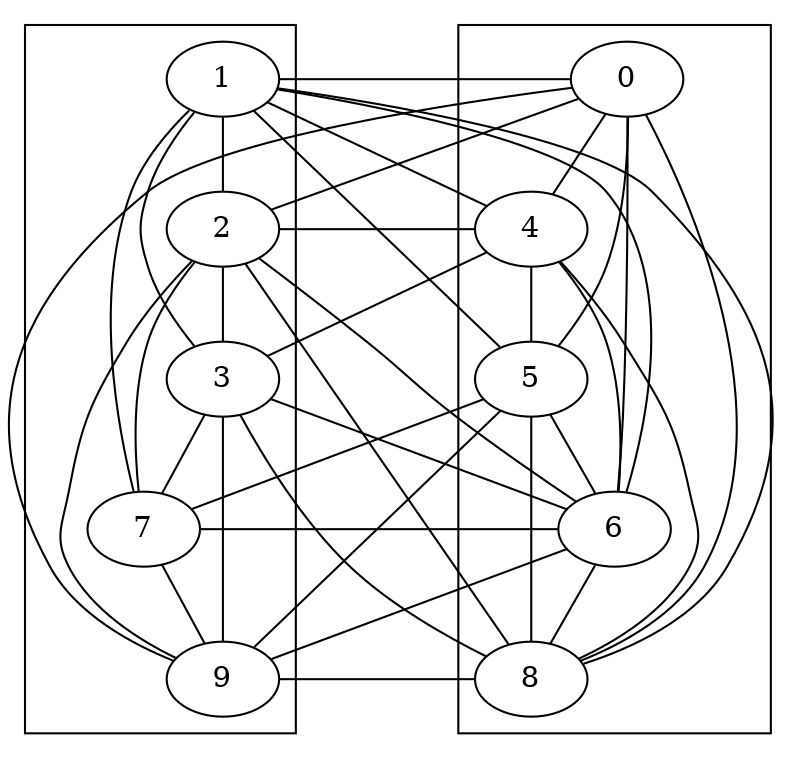 strict graph  {
0;
1;
2;
3;
4;
5;
6;
7;
8;
9;
0 -- 1  [weight=13];
0 -- 2  [weight=16];
0 -- 4  [weight=8];
0 -- 5  [weight=13];
0 -- 6  [weight=9];
0 -- 8  [weight=18];
0 -- 9  [weight=1];
1 -- 2  [weight=5];
1 -- 3  [weight=8];
1 -- 4  [weight=8];
1 -- 5  [weight=14];
1 -- 6  [weight=16];
1 -- 7  [weight=14];
1 -- 8  [weight=1];
2 -- 3  [weight=14];
2 -- 4  [weight=16];
2 -- 6  [weight=9];
2 -- 7  [weight=16];
2 -- 8  [weight=15];
2 -- 9  [weight=9];
3 -- 4  [weight=8];
3 -- 6  [weight=10];
3 -- 7  [weight=9];
3 -- 8  [weight=9];
3 -- 9  [weight=2];
4 -- 5  [weight=17];
4 -- 6  [weight=11];
4 -- 8  [weight=1];
5 -- 6  [weight=9];
5 -- 7  [weight=8];
5 -- 8  [weight=14];
5 -- 9  [weight=18];
6 -- 7  [weight=2];
6 -- 9  [weight=19];
7 -- 9  [weight=16];
8 -- 9  [weight=18];
subgraph cluster_A {
1 -- 2;
2 -- 3;
3 -- 7;
7 -- 9;
}

subgraph cluster_B {
0 -- 4;
4 -- 5;
5 -- 6;
6 -- 8;
}

}
